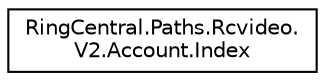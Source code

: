 digraph "Graphical Class Hierarchy"
{
 // LATEX_PDF_SIZE
  edge [fontname="Helvetica",fontsize="10",labelfontname="Helvetica",labelfontsize="10"];
  node [fontname="Helvetica",fontsize="10",shape=record];
  rankdir="LR";
  Node0 [label="RingCentral.Paths.Rcvideo.\lV2.Account.Index",height=0.2,width=0.4,color="black", fillcolor="white", style="filled",URL="$classRingCentral_1_1Paths_1_1Rcvideo_1_1V2_1_1Account_1_1Index.html",tooltip=" "];
}
